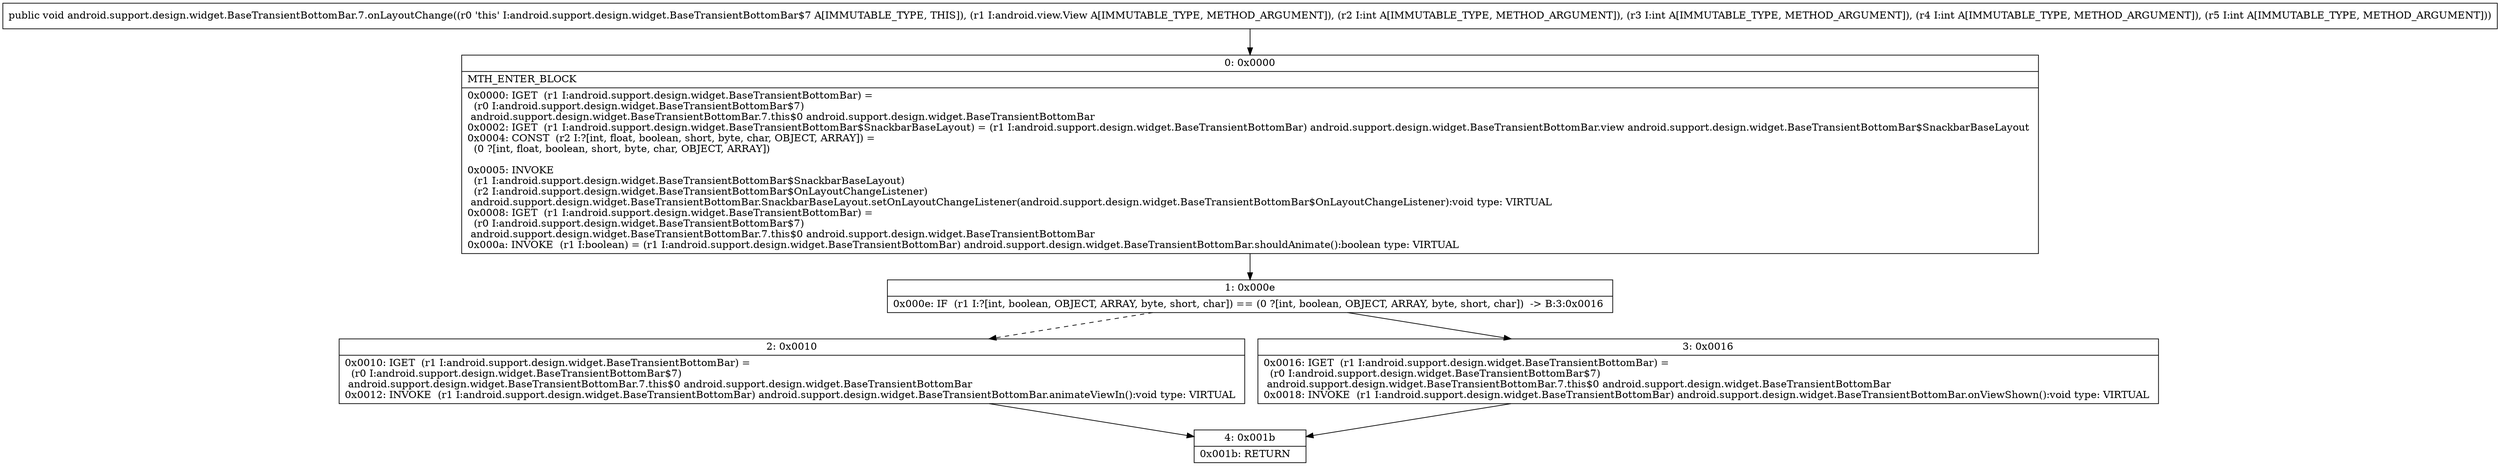 digraph "CFG forandroid.support.design.widget.BaseTransientBottomBar.7.onLayoutChange(Landroid\/view\/View;IIII)V" {
Node_0 [shape=record,label="{0\:\ 0x0000|MTH_ENTER_BLOCK\l|0x0000: IGET  (r1 I:android.support.design.widget.BaseTransientBottomBar) = \l  (r0 I:android.support.design.widget.BaseTransientBottomBar$7)\l android.support.design.widget.BaseTransientBottomBar.7.this$0 android.support.design.widget.BaseTransientBottomBar \l0x0002: IGET  (r1 I:android.support.design.widget.BaseTransientBottomBar$SnackbarBaseLayout) = (r1 I:android.support.design.widget.BaseTransientBottomBar) android.support.design.widget.BaseTransientBottomBar.view android.support.design.widget.BaseTransientBottomBar$SnackbarBaseLayout \l0x0004: CONST  (r2 I:?[int, float, boolean, short, byte, char, OBJECT, ARRAY]) = \l  (0 ?[int, float, boolean, short, byte, char, OBJECT, ARRAY])\l \l0x0005: INVOKE  \l  (r1 I:android.support.design.widget.BaseTransientBottomBar$SnackbarBaseLayout)\l  (r2 I:android.support.design.widget.BaseTransientBottomBar$OnLayoutChangeListener)\l android.support.design.widget.BaseTransientBottomBar.SnackbarBaseLayout.setOnLayoutChangeListener(android.support.design.widget.BaseTransientBottomBar$OnLayoutChangeListener):void type: VIRTUAL \l0x0008: IGET  (r1 I:android.support.design.widget.BaseTransientBottomBar) = \l  (r0 I:android.support.design.widget.BaseTransientBottomBar$7)\l android.support.design.widget.BaseTransientBottomBar.7.this$0 android.support.design.widget.BaseTransientBottomBar \l0x000a: INVOKE  (r1 I:boolean) = (r1 I:android.support.design.widget.BaseTransientBottomBar) android.support.design.widget.BaseTransientBottomBar.shouldAnimate():boolean type: VIRTUAL \l}"];
Node_1 [shape=record,label="{1\:\ 0x000e|0x000e: IF  (r1 I:?[int, boolean, OBJECT, ARRAY, byte, short, char]) == (0 ?[int, boolean, OBJECT, ARRAY, byte, short, char])  \-\> B:3:0x0016 \l}"];
Node_2 [shape=record,label="{2\:\ 0x0010|0x0010: IGET  (r1 I:android.support.design.widget.BaseTransientBottomBar) = \l  (r0 I:android.support.design.widget.BaseTransientBottomBar$7)\l android.support.design.widget.BaseTransientBottomBar.7.this$0 android.support.design.widget.BaseTransientBottomBar \l0x0012: INVOKE  (r1 I:android.support.design.widget.BaseTransientBottomBar) android.support.design.widget.BaseTransientBottomBar.animateViewIn():void type: VIRTUAL \l}"];
Node_3 [shape=record,label="{3\:\ 0x0016|0x0016: IGET  (r1 I:android.support.design.widget.BaseTransientBottomBar) = \l  (r0 I:android.support.design.widget.BaseTransientBottomBar$7)\l android.support.design.widget.BaseTransientBottomBar.7.this$0 android.support.design.widget.BaseTransientBottomBar \l0x0018: INVOKE  (r1 I:android.support.design.widget.BaseTransientBottomBar) android.support.design.widget.BaseTransientBottomBar.onViewShown():void type: VIRTUAL \l}"];
Node_4 [shape=record,label="{4\:\ 0x001b|0x001b: RETURN   \l}"];
MethodNode[shape=record,label="{public void android.support.design.widget.BaseTransientBottomBar.7.onLayoutChange((r0 'this' I:android.support.design.widget.BaseTransientBottomBar$7 A[IMMUTABLE_TYPE, THIS]), (r1 I:android.view.View A[IMMUTABLE_TYPE, METHOD_ARGUMENT]), (r2 I:int A[IMMUTABLE_TYPE, METHOD_ARGUMENT]), (r3 I:int A[IMMUTABLE_TYPE, METHOD_ARGUMENT]), (r4 I:int A[IMMUTABLE_TYPE, METHOD_ARGUMENT]), (r5 I:int A[IMMUTABLE_TYPE, METHOD_ARGUMENT])) }"];
MethodNode -> Node_0;
Node_0 -> Node_1;
Node_1 -> Node_2[style=dashed];
Node_1 -> Node_3;
Node_2 -> Node_4;
Node_3 -> Node_4;
}

